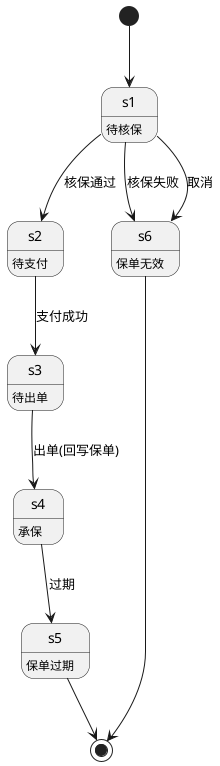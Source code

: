 @startuml
s1: 待核保
s2: 待支付
s3: 待出单
s4: 承保
s5: 保单过期
s6: 保单无效

[*] --> s1
s1 --> s2 : 核保通过
s2 --> s3 : 支付成功
s3 --> s4 : 出单(回写保单)
s4 --> s5 : 过期
s5 --> [*]
s1 --> s6 : 核保失败
s1 --> s6 : 取消
s6 --> [*]

@enduml
